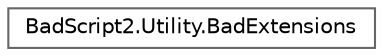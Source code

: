 digraph "Graphical Class Hierarchy"
{
 // LATEX_PDF_SIZE
  bgcolor="transparent";
  edge [fontname=Helvetica,fontsize=10,labelfontname=Helvetica,labelfontsize=10];
  node [fontname=Helvetica,fontsize=10,shape=box,height=0.2,width=0.4];
  rankdir="LR";
  Node0 [id="Node000000",label="BadScript2.Utility.BadExtensions",height=0.2,width=0.4,color="grey40", fillcolor="white", style="filled",URL="$class_bad_script2_1_1_utility_1_1_bad_extensions.html",tooltip=" "];
}

